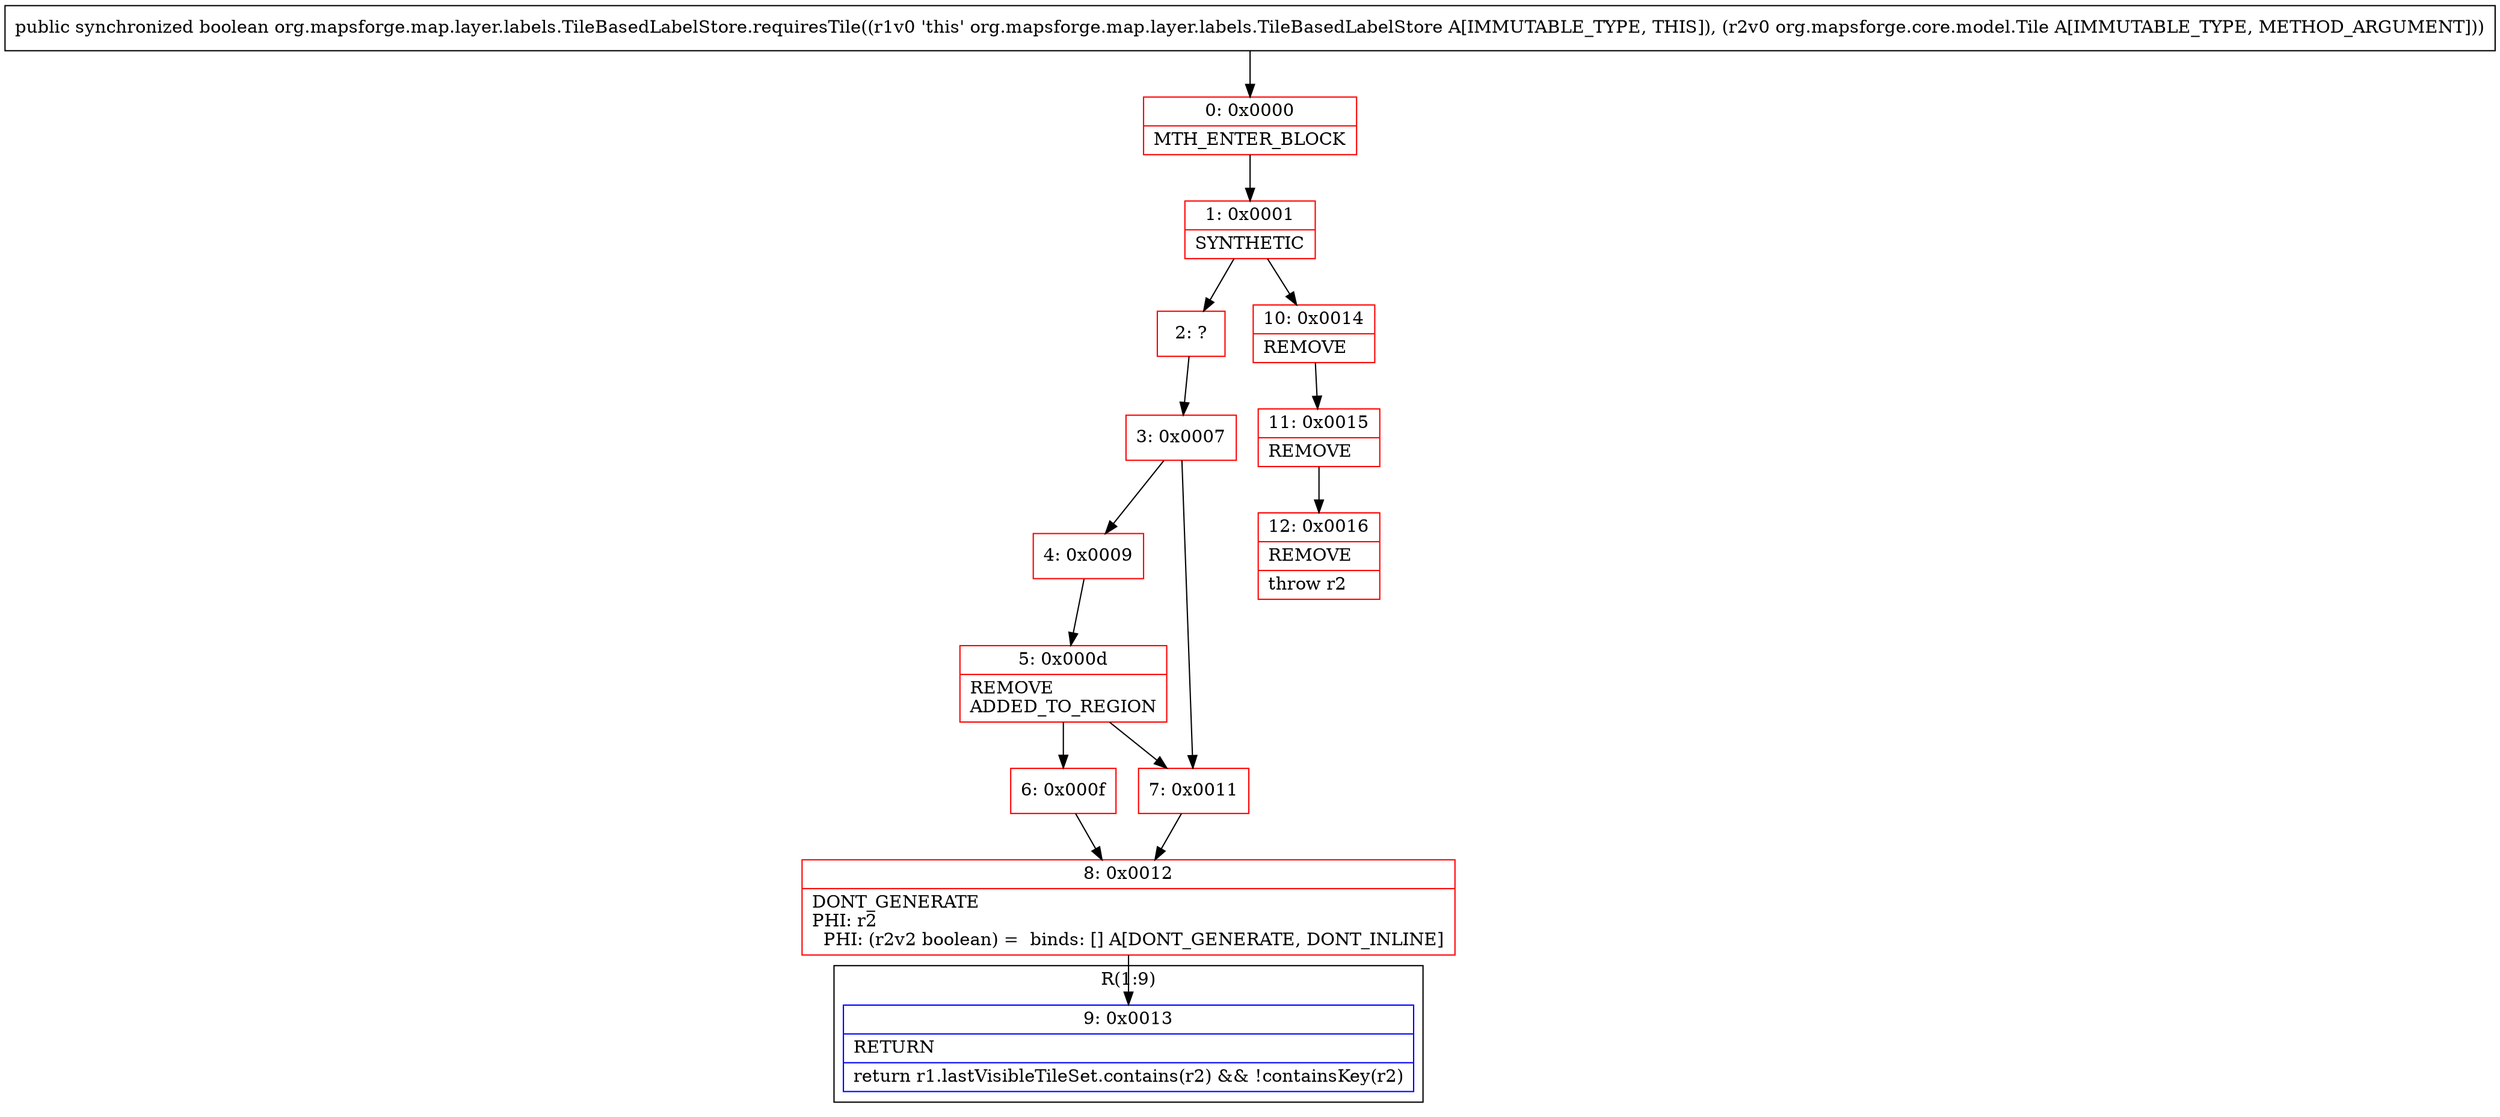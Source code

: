 digraph "CFG fororg.mapsforge.map.layer.labels.TileBasedLabelStore.requiresTile(Lorg\/mapsforge\/core\/model\/Tile;)Z" {
subgraph cluster_Region_8487759 {
label = "R(1:9)";
node [shape=record,color=blue];
Node_9 [shape=record,label="{9\:\ 0x0013|RETURN\l|return r1.lastVisibleTileSet.contains(r2) && !containsKey(r2)\l}"];
}
Node_0 [shape=record,color=red,label="{0\:\ 0x0000|MTH_ENTER_BLOCK\l}"];
Node_1 [shape=record,color=red,label="{1\:\ 0x0001|SYNTHETIC\l}"];
Node_2 [shape=record,color=red,label="{2\:\ ?}"];
Node_3 [shape=record,color=red,label="{3\:\ 0x0007}"];
Node_4 [shape=record,color=red,label="{4\:\ 0x0009}"];
Node_5 [shape=record,color=red,label="{5\:\ 0x000d|REMOVE\lADDED_TO_REGION\l}"];
Node_6 [shape=record,color=red,label="{6\:\ 0x000f}"];
Node_7 [shape=record,color=red,label="{7\:\ 0x0011}"];
Node_8 [shape=record,color=red,label="{8\:\ 0x0012|DONT_GENERATE\lPHI: r2 \l  PHI: (r2v2 boolean) =  binds: [] A[DONT_GENERATE, DONT_INLINE]\l}"];
Node_10 [shape=record,color=red,label="{10\:\ 0x0014|REMOVE\l}"];
Node_11 [shape=record,color=red,label="{11\:\ 0x0015|REMOVE\l}"];
Node_12 [shape=record,color=red,label="{12\:\ 0x0016|REMOVE\l|throw r2\l}"];
MethodNode[shape=record,label="{public synchronized boolean org.mapsforge.map.layer.labels.TileBasedLabelStore.requiresTile((r1v0 'this' org.mapsforge.map.layer.labels.TileBasedLabelStore A[IMMUTABLE_TYPE, THIS]), (r2v0 org.mapsforge.core.model.Tile A[IMMUTABLE_TYPE, METHOD_ARGUMENT])) }"];
MethodNode -> Node_0;
Node_0 -> Node_1;
Node_1 -> Node_2;
Node_1 -> Node_10;
Node_2 -> Node_3;
Node_3 -> Node_4;
Node_3 -> Node_7;
Node_4 -> Node_5;
Node_5 -> Node_6;
Node_5 -> Node_7;
Node_6 -> Node_8;
Node_7 -> Node_8;
Node_8 -> Node_9;
Node_10 -> Node_11;
Node_11 -> Node_12;
}

